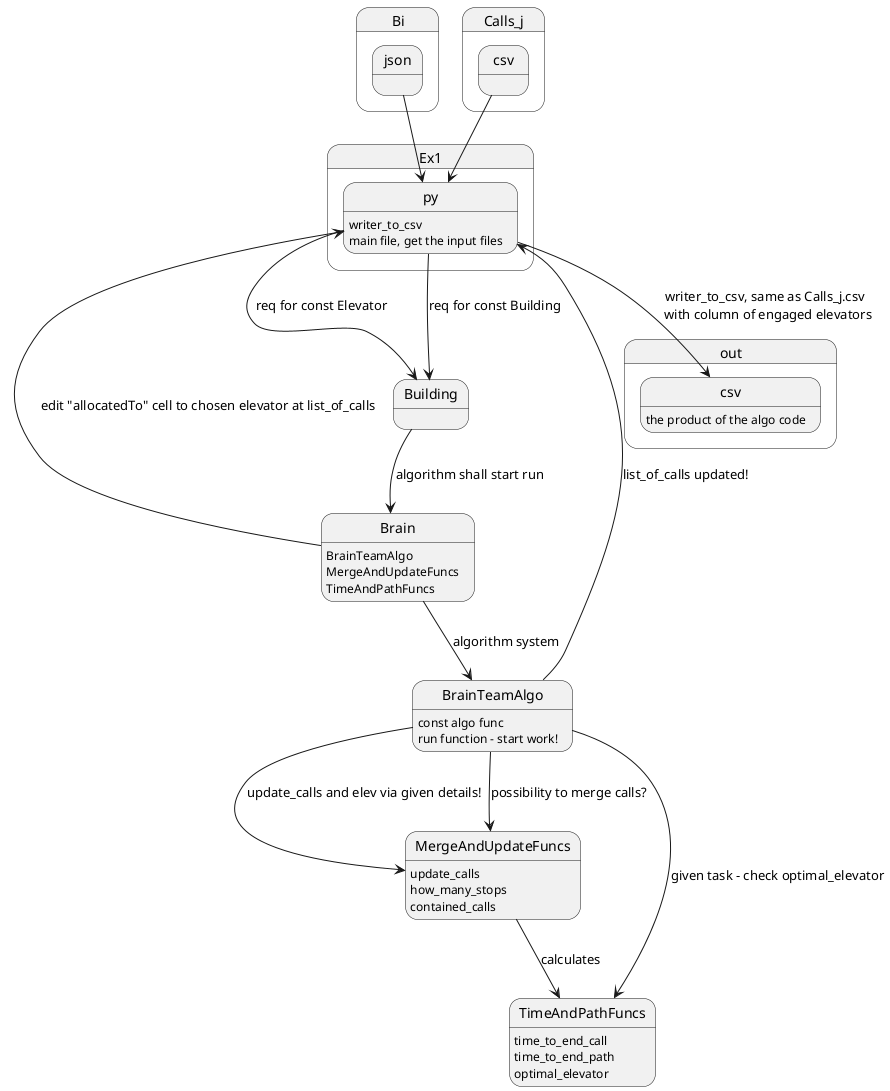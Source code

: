 @startuml
'https://plantuml.com/sequence-diagram

'list_of_calls: hold calls, sorted via startTime
'list_of_elevators: hold elev,no sort
'writer_to_csv --> output.csv : print for idx in list_of_calls ea line
Ex1.py: writer_to_csv
Ex1.py : main file, get the input files
''elev list Sorted via ID number!
'Bi.json --> list_of_elevators: parse json to elev list obj

Brain : BrainTeamAlgo
Brain : MergeAndUpdateFuncs
Brain : TimeAndPathFuncs

BrainTeamAlgo: const algo func
BrainTeamAlgo: run function - start work!

'the both below funcs is updating the chosen elevator
'to: currect time and currect position of the end of the chain of task the elev got
MergeAndUpdateFuncs: update_calls
MergeAndUpdateFuncs: how_many_stops
'the func check possibility to merge
'between calls for the given elevator
MergeAndUpdateFuncs: contained_calls

'given call and elevator - check time to end call
TimeAndPathFuncs: time_to_end_call
'given floors start stop, elevator and start time for the task - check end time
TimeAndPathFuncs: time_to_end_path
'given call and list of elevators - which elev
'will end firs the task
TimeAndPathFuncs: optimal_elevator
'given building and elevator if elev is higher or lower/equal from avg speed (then slow)
'TimeAndPathFuncs: is_slow
out.csv : the product of the algo code

Bi.json --> Ex1.py
Calls_j.csv --> Ex1.py

'construct the whole environment!
Ex1.py --> Building : req for const Elevator
Ex1.py --> Building : req for const Building
'Bi.json --> Building : grants min max floors

'the brain take his data from Building and only his
Building --> Brain : algorithm shall start run

Brain --> BrainTeamAlgo : algorithm system

Brain --> Ex1.py : edit "allocatedTo" cell to chosen elevator at list_of_calls

BrainTeamAlgo --> TimeAndPathFuncs : given task - check optimal_elevator
BrainTeamAlgo --> MergeAndUpdateFuncs : possibility to merge calls?
MergeAndUpdateFuncs --> TimeAndPathFuncs : calculates
BrainTeamAlgo --> MergeAndUpdateFuncs : update_calls and elev via given details!
BrainTeamAlgo --> Ex1.py : list_of_calls updated!
Ex1.py --> out.csv : writer_to_csv, same as Calls_j.csv\
 \n with column of engaged elevators
@enduml